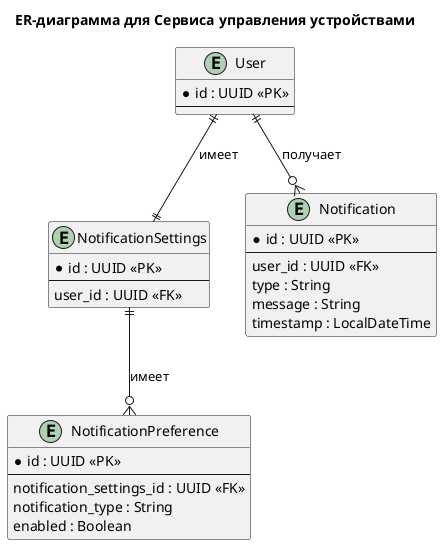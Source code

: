 @startuml

title ER-диаграмма для Сервиса управления устройствами

entity "User" as U {
  * id : UUID <<PK>>
  --
}

entity "NotificationSettings" as NS {
  * id : UUID <<PK>>
  --
  user_id : UUID <<FK>>
}

entity "NotificationPreference" as NP {
  * id : UUID <<PK>>
  --
  notification_settings_id : UUID <<FK>>
  notification_type : String
  enabled : Boolean
}

entity "Notification" as N {
  * id : UUID <<PK>>
  --
  user_id : UUID <<FK>>
  type : String
  message : String
  timestamp : LocalDateTime
}

' Взаимосвязи
U ||--|| NS : имеет
NS ||--o{ NP :  имеет
U ||--o{ N : получает

@enduml